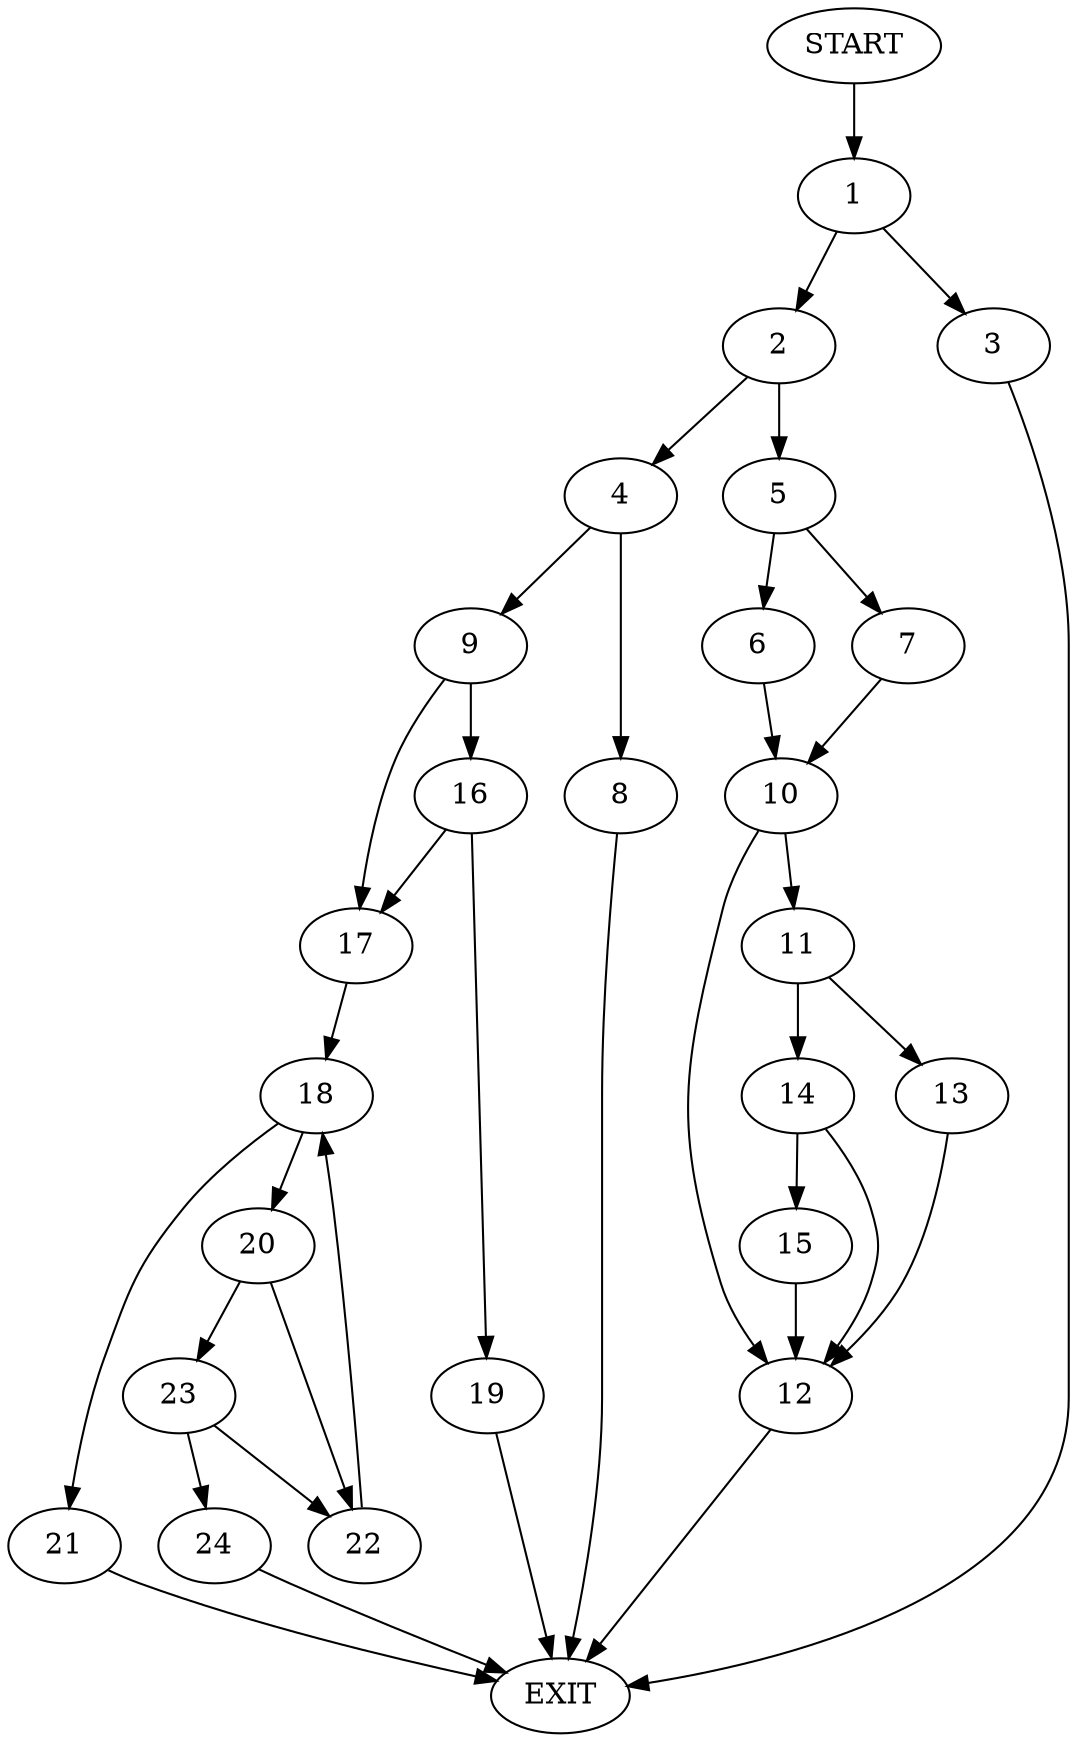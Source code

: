 digraph {
0 [label="START"]
25 [label="EXIT"]
0 -> 1
1 -> 2
1 -> 3
3 -> 25
2 -> 4
2 -> 5
5 -> 6
5 -> 7
4 -> 8
4 -> 9
7 -> 10
6 -> 10
10 -> 11
10 -> 12
12 -> 25
11 -> 13
11 -> 14
13 -> 12
14 -> 15
14 -> 12
15 -> 12
9 -> 16
9 -> 17
8 -> 25
17 -> 18
16 -> 19
16 -> 17
19 -> 25
18 -> 20
18 -> 21
21 -> 25
20 -> 22
20 -> 23
23 -> 24
23 -> 22
22 -> 18
24 -> 25
}
